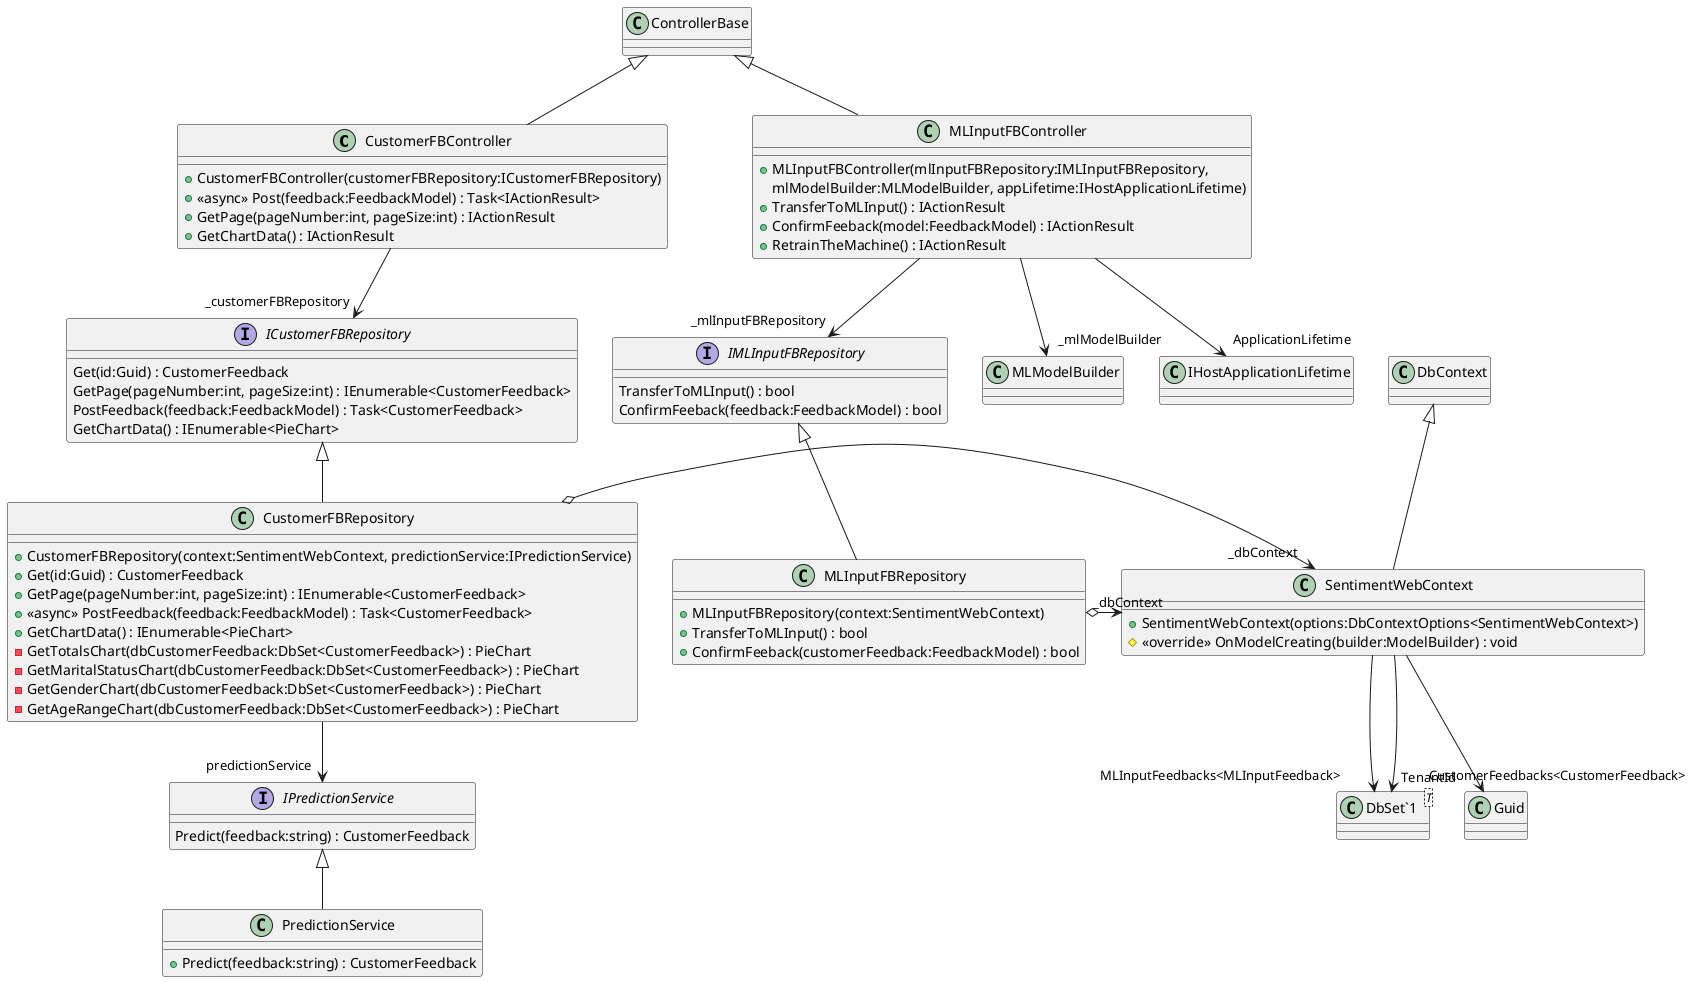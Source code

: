 @startuml
class CustomerFBController {
    + CustomerFBController(customerFBRepository:ICustomerFBRepository)
    + <<async>> Post(feedback:FeedbackModel) : Task<IActionResult>
    + GetPage(pageNumber:int, pageSize:int) : IActionResult
    + GetChartData() : IActionResult
}
ControllerBase <|-- CustomerFBController
CustomerFBController --> "_customerFBRepository" ICustomerFBRepository
class MLInputFBController {
    + MLInputFBController(mlInputFBRepository:IMLInputFBRepository,
        mlModelBuilder:MLModelBuilder, appLifetime:IHostApplicationLifetime)
    + TransferToMLInput() : IActionResult
    + ConfirmFeeback(model:FeedbackModel) : IActionResult
    + RetrainTheMachine() : IActionResult
}
ControllerBase <|-- MLInputFBController
MLInputFBController --> "_mlInputFBRepository" IMLInputFBRepository
MLInputFBController --> "_mlModelBuilder" MLModelBuilder
MLInputFBController --> "ApplicationLifetime" IHostApplicationLifetime
class SentimentWebContext {
    + SentimentWebContext(options:DbContextOptions<SentimentWebContext>)
    # <<override>> OnModelCreating(builder:ModelBuilder) : void
}
class "DbSet`1"<T> {
}
DbContext <|-- SentimentWebContext
SentimentWebContext --> "TenantId" Guid
SentimentWebContext --> "MLInputFeedbacks<MLInputFeedback>" "DbSet`1"
SentimentWebContext --> "CustomerFeedbacks<CustomerFeedback>" "DbSet`1"
class PredictionService {
    + Predict(feedback:string) : CustomerFeedback
}
IPredictionService <|-- PredictionService
class CustomerFBRepository {
    + CustomerFBRepository(context:SentimentWebContext, predictionService:IPredictionService)
    + Get(id:Guid) : CustomerFeedback
    + GetPage(pageNumber:int, pageSize:int) : IEnumerable<CustomerFeedback>
    + <<async>> PostFeedback(feedback:FeedbackModel) : Task<CustomerFeedback>
    + GetChartData() : IEnumerable<PieChart>
    - GetTotalsChart(dbCustomerFeedback:DbSet<CustomerFeedback>) : PieChart
    - GetMaritalStatusChart(dbCustomerFeedback:DbSet<CustomerFeedback>) : PieChart
    - GetGenderChart(dbCustomerFeedback:DbSet<CustomerFeedback>) : PieChart
    - GetAgeRangeChart(dbCustomerFeedback:DbSet<CustomerFeedback>) : PieChart
}
ICustomerFBRepository <|-- CustomerFBRepository
CustomerFBRepository o-> "_dbContext" SentimentWebContext
CustomerFBRepository --> "predictionService" IPredictionService
class MLInputFBRepository {
    + MLInputFBRepository(context:SentimentWebContext)
    + TransferToMLInput() : bool
    + ConfirmFeeback(customerFeedback:FeedbackModel) : bool
}
IMLInputFBRepository <|-- MLInputFBRepository
MLInputFBRepository o-> "_dbContext" SentimentWebContext
interface IPredictionService {
    Predict(feedback:string) : CustomerFeedback
}
interface ICustomerFBRepository {
    Get(id:Guid) : CustomerFeedback
    GetPage(pageNumber:int, pageSize:int) : IEnumerable<CustomerFeedback>
    PostFeedback(feedback:FeedbackModel) : Task<CustomerFeedback>
    GetChartData() : IEnumerable<PieChart>
}
interface IMLInputFBRepository {
    TransferToMLInput() : bool
    ConfirmFeeback(feedback:FeedbackModel) : bool
}
@enduml
